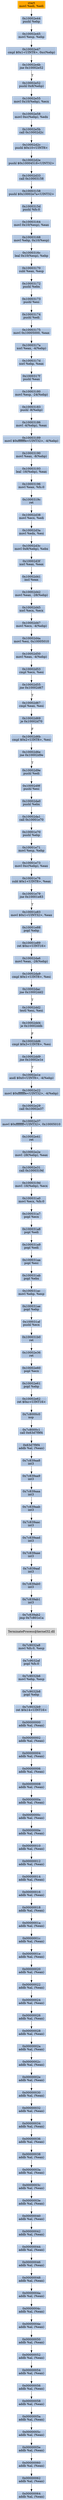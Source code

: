 digraph G {
node[shape=rectangle,style=filled,fillcolor=lightsteelblue,color=lightsteelblue]
bgcolor="transparent"
a0x10002e42movl_edi_edi[label="start\nmovl %edi, %edi",color="lightgrey",fillcolor="orange"];
a0x10002e44pushl_ebp[label="0x10002e44\npushl %ebp"];
a0x10002e45movl_esp_ebp[label="0x10002e45\nmovl %esp, %ebp"];
a0x10002e47cmpl_0x1UINT8_0xcebp_[label="0x10002e47\ncmpl $0x1<UINT8>, 0xc(%ebp)"];
a0x10002e4bjne_0x10002e52[label="0x10002e4b\njne 0x10002e52"];
a0x10002e52pushl_0x8ebp_[label="0x10002e52\npushl 0x8(%ebp)"];
a0x10002e55movl_0x10ebp__ecx[label="0x10002e55\nmovl 0x10(%ebp), %ecx"];
a0x10002e58movl_0xcebp__edx[label="0x10002e58\nmovl 0xc(%ebp), %edx"];
a0x10002e5bcall_0x10002d2c[label="0x10002e5b\ncall 0x10002d2c"];
a0x10002d2cpushl_0x10UINT8[label="0x10002d2c\npushl $0x10<UINT8>"];
a0x10002d2epushl_0x10004518UINT32[label="0x10002d2e\npushl $0x10004518<UINT32>"];
a0x10002d33call_0x10003158[label="0x10002d33\ncall 0x10003158"];
a0x10003158pushl_0x10002e7aUINT32[label="0x10003158\npushl $0x10002e7a<UINT32>"];
a0x1000315dpushl_fs_0[label="0x1000315d\npushl %fs:0"];
a0x10003164movl_0x10esp__eax[label="0x10003164\nmovl 0x10(%esp), %eax"];
a0x10003168movl_ebp_0x10esp_[label="0x10003168\nmovl %ebp, 0x10(%esp)"];
a0x1000316cleal_0x10esp__ebp[label="0x1000316c\nleal 0x10(%esp), %ebp"];
a0x10003170subl_eax_esp[label="0x10003170\nsubl %eax, %esp"];
a0x10003172pushl_ebx[label="0x10003172\npushl %ebx"];
a0x10003173pushl_esi[label="0x10003173\npushl %esi"];
a0x10003174pushl_edi[label="0x10003174\npushl %edi"];
a0x10003175movl_0x10005000_eax[label="0x10003175\nmovl 0x10005000, %eax"];
a0x1000317axorl_eax__4ebp_[label="0x1000317a\nxorl %eax, -4(%ebp)"];
a0x1000317dxorl_ebp_eax[label="0x1000317d\nxorl %ebp, %eax"];
a0x1000317fpushl_eax[label="0x1000317f\npushl %eax"];
a0x10003180movl_esp__24ebp_[label="0x10003180\nmovl %esp, -24(%ebp)"];
a0x10003183pushl__8ebp_[label="0x10003183\npushl -8(%ebp)"];
a0x10003186movl__4ebp__eax[label="0x10003186\nmovl -4(%ebp), %eax"];
a0x10003189movl_0xfffffffeUINT32__4ebp_[label="0x10003189\nmovl $0xfffffffe<UINT32>, -4(%ebp)"];
a0x10003190movl_eax__8ebp_[label="0x10003190\nmovl %eax, -8(%ebp)"];
a0x10003193leal__16ebp__eax[label="0x10003193\nleal -16(%ebp), %eax"];
a0x10003196movl_eax_fs_0[label="0x10003196\nmovl %eax, %fs:0"];
a0x1000319cret[label="0x1000319c\nret"];
a0x10002d38movl_ecx_edi[label="0x10002d38\nmovl %ecx, %edi"];
a0x10002d3amovl_edx_esi[label="0x10002d3a\nmovl %edx, %esi"];
a0x10002d3cmovl_0x8ebp__ebx[label="0x10002d3c\nmovl 0x8(%ebp), %ebx"];
a0x10002d3fxorl_eax_eax[label="0x10002d3f\nxorl %eax, %eax"];
a0x10002d41incl_eax[label="0x10002d41\nincl %eax"];
a0x10002d42movl_eax__28ebp_[label="0x10002d42\nmovl %eax, -28(%ebp)"];
a0x10002d45xorl_ecx_ecx[label="0x10002d45\nxorl %ecx, %ecx"];
a0x10002d47movl_ecx__4ebp_[label="0x10002d47\nmovl %ecx, -4(%ebp)"];
a0x10002d4amovl_esi_0x10005010[label="0x10002d4a\nmovl %esi, 0x10005010"];
a0x10002d50movl_eax__4ebp_[label="0x10002d50\nmovl %eax, -4(%ebp)"];
a0x10002d53cmpl_ecx_esi[label="0x10002d53\ncmpl %ecx, %esi"];
a0x10002d55jne_0x10002d67[label="0x10002d55\njne 0x10002d67"];
a0x10002d67cmpl_eax_esi[label="0x10002d67\ncmpl %eax, %esi"];
a0x10002d69je_0x10002d70[label="0x10002d69\nje 0x10002d70"];
a0x10002d6bcmpl_0x2UINT8_esi[label="0x10002d6b\ncmpl $0x2<UINT8>, %esi"];
a0x10002d6ejne_0x10002d9e[label="0x10002d6e\njne 0x10002d9e"];
a0x10002d9epushl_edi[label="0x10002d9e\npushl %edi"];
a0x10002d9fpushl_esi[label="0x10002d9f\npushl %esi"];
a0x10002da0pushl_ebx[label="0x10002da0\npushl %ebx"];
a0x10002da1call_0x10001e70[label="0x10002da1\ncall 0x10001e70"];
a0x10001e70pushl_ebp[label="0x10001e70\npushl %ebp"];
a0x10001e71movl_esp_ebp[label="0x10001e71\nmovl %esp, %ebp"];
a0x10001e73movl_0xcebp__eax[label="0x10001e73\nmovl 0xc(%ebp), %eax"];
a0x10001e76subl_0x1UINT8_eax[label="0x10001e76\nsubl $0x1<UINT8>, %eax"];
a0x10001e79jne_0x10001e83[label="0x10001e79\njne 0x10001e83"];
a0x10001e83movl_0x1UINT32_eax[label="0x10001e83\nmovl $0x1<UINT32>, %eax"];
a0x10001e88popl_ebp[label="0x10001e88\npopl %ebp"];
a0x10001e89ret_0xcUINT16[label="0x10001e89\nret $0xc<UINT16>"];
a0x10002da6movl_eax__28ebp_[label="0x10002da6\nmovl %eax, -28(%ebp)"];
a0x10002da9cmpl_0x1UINT8_esi[label="0x10002da9\ncmpl $0x1<UINT8>, %esi"];
a0x10002dacjne_0x10002dd2[label="0x10002dac\njne 0x10002dd2"];
a0x10002dd2testl_esi_esi[label="0x10002dd2\ntestl %esi, %esi"];
a0x10002dd4je_0x10002ddb[label="0x10002dd4\nje 0x10002ddb"];
a0x10002dd6cmpl_0x3UINT8_esi[label="0x10002dd6\ncmpl $0x3<UINT8>, %esi"];
a0x10002dd9jne_0x10002e1e[label="0x10002dd9\njne 0x10002e1e"];
a0x10002e1eandl_0x0UINT8__4ebp_[label="0x10002e1e\nandl $0x0<UINT8>, -4(%ebp)"];
a0x10002e22movl_0xfffffffeUINT32__4ebp_[label="0x10002e22\nmovl $0xfffffffe<UINT32>, -4(%ebp)"];
a0x10002e29call_0x10002e37[label="0x10002e29\ncall 0x10002e37"];
a0x10002e37movl_0xffffffffUINT32_0x10005010[label="0x10002e37\nmovl $0xffffffff<UINT32>, 0x10005010"];
a0x10002e41ret[label="0x10002e41\nret"];
a0x10002e2emovl__28ebp__eax[label="0x10002e2e\nmovl -28(%ebp), %eax"];
a0x10002e31call_0x1000319d[label="0x10002e31\ncall 0x1000319d"];
a0x1000319dmovl__16ebp__ecx[label="0x1000319d\nmovl -16(%ebp), %ecx"];
a0x100031a0movl_ecx_fs_0[label="0x100031a0\nmovl %ecx, %fs:0"];
a0x100031a7popl_ecx[label="0x100031a7\npopl %ecx"];
a0x100031a8popl_edi[label="0x100031a8\npopl %edi"];
a0x100031a9popl_edi[label="0x100031a9\npopl %edi"];
a0x100031aapopl_esi[label="0x100031aa\npopl %esi"];
a0x100031abpopl_ebx[label="0x100031ab\npopl %ebx"];
a0x100031acmovl_ebp_esp[label="0x100031ac\nmovl %ebp, %esp"];
a0x100031aepopl_ebp[label="0x100031ae\npopl %ebp"];
a0x100031afpushl_ecx[label="0x100031af\npushl %ecx"];
a0x100031b0ret[label="0x100031b0\nret"];
a0x10002e36ret[label="0x10002e36\nret"];
a0x10002e60popl_ecx[label="0x10002e60\npopl %ecx"];
a0x10002e61popl_ebp[label="0x10002e61\npopl %ebp"];
a0x10002e62ret_0xcUINT16[label="0x10002e62\nret $0xc<UINT16>"];
a0x7c8000c0nop_[label="0x7c8000c0\nnop "];
a0x7c8000c1call_0x63d7f9f4[label="0x7c8000c1\ncall 0x63d7f9f4"];
a0x63d7f9f4addb_al_eax_[label="0x63d7f9f4\naddb %al, (%eax)"];
a0x7c839aa8int3_[label="0x7c839aa8\nint3 "];
a0x7c839aa9int3_[label="0x7c839aa9\nint3 "];
a0x7c839aaaint3_[label="0x7c839aaa\nint3 "];
a0x7c839aabint3_[label="0x7c839aab\nint3 "];
a0x7c839aacint3_[label="0x7c839aac\nint3 "];
a0x7c839aadint3_[label="0x7c839aad\nint3 "];
a0x7c839aaeint3_[label="0x7c839aae\nint3 "];
a0x7c839aafint3_[label="0x7c839aaf\nint3 "];
a0x7c839ab0int3_[label="0x7c839ab0\nint3 "];
a0x7c839ab1int3_[label="0x7c839ab1\nint3 "];
a0x7c839ab2jmp_0x7c801e1a[label="0x7c839ab2\njmp 0x7c801e1a"];
TerminateProcess_kernel32_dll[label="TerminateProcess@kernel32.dll",color="lightgrey",fillcolor="lightgrey"];
a0x7c9032a8movl_fs_0_esp[label="0x7c9032a8\nmovl %fs:0, %esp"];
a0x7c9032afpopl_fs_0[label="0x7c9032af\npopl %fs:0"];
a0x7c9032b6movl_ebp_esp[label="0x7c9032b6\nmovl %ebp, %esp"];
a0x7c9032b8popl_ebp[label="0x7c9032b8\npopl %ebp"];
a0x7c9032b9ret_0x14UINT16[label="0x7c9032b9\nret $0x14<UINT16>"];
a0x00000000addb_al_eax_[label="0x00000000\naddb %al, (%eax)"];
a0x00000002addb_al_eax_[label="0x00000002\naddb %al, (%eax)"];
a0x00000004addb_al_eax_[label="0x00000004\naddb %al, (%eax)"];
a0x00000006addb_al_eax_[label="0x00000006\naddb %al, (%eax)"];
a0x00000008addb_al_eax_[label="0x00000008\naddb %al, (%eax)"];
a0x0000000aaddb_al_eax_[label="0x0000000a\naddb %al, (%eax)"];
a0x0000000caddb_al_eax_[label="0x0000000c\naddb %al, (%eax)"];
a0x0000000eaddb_al_eax_[label="0x0000000e\naddb %al, (%eax)"];
a0x00000010addb_al_eax_[label="0x00000010\naddb %al, (%eax)"];
a0x00000012addb_al_eax_[label="0x00000012\naddb %al, (%eax)"];
a0x00000014addb_al_eax_[label="0x00000014\naddb %al, (%eax)"];
a0x00000016addb_al_eax_[label="0x00000016\naddb %al, (%eax)"];
a0x00000018addb_al_eax_[label="0x00000018\naddb %al, (%eax)"];
a0x0000001aaddb_al_eax_[label="0x0000001a\naddb %al, (%eax)"];
a0x0000001caddb_al_eax_[label="0x0000001c\naddb %al, (%eax)"];
a0x0000001eaddb_al_eax_[label="0x0000001e\naddb %al, (%eax)"];
a0x00000020addb_al_eax_[label="0x00000020\naddb %al, (%eax)"];
a0x00000022addb_al_eax_[label="0x00000022\naddb %al, (%eax)"];
a0x00000024addb_al_eax_[label="0x00000024\naddb %al, (%eax)"];
a0x00000026addb_al_eax_[label="0x00000026\naddb %al, (%eax)"];
a0x00000028addb_al_eax_[label="0x00000028\naddb %al, (%eax)"];
a0x0000002aaddb_al_eax_[label="0x0000002a\naddb %al, (%eax)"];
a0x0000002caddb_al_eax_[label="0x0000002c\naddb %al, (%eax)"];
a0x0000002eaddb_al_eax_[label="0x0000002e\naddb %al, (%eax)"];
a0x00000030addb_al_eax_[label="0x00000030\naddb %al, (%eax)"];
a0x00000032addb_al_eax_[label="0x00000032\naddb %al, (%eax)"];
a0x00000034addb_al_eax_[label="0x00000034\naddb %al, (%eax)"];
a0x00000036addb_al_eax_[label="0x00000036\naddb %al, (%eax)"];
a0x00000038addb_al_eax_[label="0x00000038\naddb %al, (%eax)"];
a0x0000003aaddb_al_eax_[label="0x0000003a\naddb %al, (%eax)"];
a0x0000003caddb_al_eax_[label="0x0000003c\naddb %al, (%eax)"];
a0x0000003eaddb_al_eax_[label="0x0000003e\naddb %al, (%eax)"];
a0x00000040addb_al_eax_[label="0x00000040\naddb %al, (%eax)"];
a0x00000042addb_al_eax_[label="0x00000042\naddb %al, (%eax)"];
a0x00000044addb_al_eax_[label="0x00000044\naddb %al, (%eax)"];
a0x00000046addb_al_eax_[label="0x00000046\naddb %al, (%eax)"];
a0x00000048addb_al_eax_[label="0x00000048\naddb %al, (%eax)"];
a0x0000004aaddb_al_eax_[label="0x0000004a\naddb %al, (%eax)"];
a0x0000004caddb_al_eax_[label="0x0000004c\naddb %al, (%eax)"];
a0x0000004eaddb_al_eax_[label="0x0000004e\naddb %al, (%eax)"];
a0x00000050addb_al_eax_[label="0x00000050\naddb %al, (%eax)"];
a0x00000052addb_al_eax_[label="0x00000052\naddb %al, (%eax)"];
a0x00000054addb_al_eax_[label="0x00000054\naddb %al, (%eax)"];
a0x00000056addb_al_eax_[label="0x00000056\naddb %al, (%eax)"];
a0x00000058addb_al_eax_[label="0x00000058\naddb %al, (%eax)"];
a0x0000005aaddb_al_eax_[label="0x0000005a\naddb %al, (%eax)"];
a0x0000005caddb_al_eax_[label="0x0000005c\naddb %al, (%eax)"];
a0x0000005eaddb_al_eax_[label="0x0000005e\naddb %al, (%eax)"];
a0x00000060addb_al_eax_[label="0x00000060\naddb %al, (%eax)"];
a0x00000062addb_al_eax_[label="0x00000062\naddb %al, (%eax)"];
a0x00000064addb_al_eax_[label="0x00000064\naddb %al, (%eax)"];
a0x10002e42movl_edi_edi -> a0x10002e44pushl_ebp [color="#000000"];
a0x10002e44pushl_ebp -> a0x10002e45movl_esp_ebp [color="#000000"];
a0x10002e45movl_esp_ebp -> a0x10002e47cmpl_0x1UINT8_0xcebp_ [color="#000000"];
a0x10002e47cmpl_0x1UINT8_0xcebp_ -> a0x10002e4bjne_0x10002e52 [color="#000000"];
a0x10002e4bjne_0x10002e52 -> a0x10002e52pushl_0x8ebp_ [color="#000000",label="T"];
a0x10002e52pushl_0x8ebp_ -> a0x10002e55movl_0x10ebp__ecx [color="#000000"];
a0x10002e55movl_0x10ebp__ecx -> a0x10002e58movl_0xcebp__edx [color="#000000"];
a0x10002e58movl_0xcebp__edx -> a0x10002e5bcall_0x10002d2c [color="#000000"];
a0x10002e5bcall_0x10002d2c -> a0x10002d2cpushl_0x10UINT8 [color="#000000"];
a0x10002d2cpushl_0x10UINT8 -> a0x10002d2epushl_0x10004518UINT32 [color="#000000"];
a0x10002d2epushl_0x10004518UINT32 -> a0x10002d33call_0x10003158 [color="#000000"];
a0x10002d33call_0x10003158 -> a0x10003158pushl_0x10002e7aUINT32 [color="#000000"];
a0x10003158pushl_0x10002e7aUINT32 -> a0x1000315dpushl_fs_0 [color="#000000"];
a0x1000315dpushl_fs_0 -> a0x10003164movl_0x10esp__eax [color="#000000"];
a0x10003164movl_0x10esp__eax -> a0x10003168movl_ebp_0x10esp_ [color="#000000"];
a0x10003168movl_ebp_0x10esp_ -> a0x1000316cleal_0x10esp__ebp [color="#000000"];
a0x1000316cleal_0x10esp__ebp -> a0x10003170subl_eax_esp [color="#000000"];
a0x10003170subl_eax_esp -> a0x10003172pushl_ebx [color="#000000"];
a0x10003172pushl_ebx -> a0x10003173pushl_esi [color="#000000"];
a0x10003173pushl_esi -> a0x10003174pushl_edi [color="#000000"];
a0x10003174pushl_edi -> a0x10003175movl_0x10005000_eax [color="#000000"];
a0x10003175movl_0x10005000_eax -> a0x1000317axorl_eax__4ebp_ [color="#000000"];
a0x1000317axorl_eax__4ebp_ -> a0x1000317dxorl_ebp_eax [color="#000000"];
a0x1000317dxorl_ebp_eax -> a0x1000317fpushl_eax [color="#000000"];
a0x1000317fpushl_eax -> a0x10003180movl_esp__24ebp_ [color="#000000"];
a0x10003180movl_esp__24ebp_ -> a0x10003183pushl__8ebp_ [color="#000000"];
a0x10003183pushl__8ebp_ -> a0x10003186movl__4ebp__eax [color="#000000"];
a0x10003186movl__4ebp__eax -> a0x10003189movl_0xfffffffeUINT32__4ebp_ [color="#000000"];
a0x10003189movl_0xfffffffeUINT32__4ebp_ -> a0x10003190movl_eax__8ebp_ [color="#000000"];
a0x10003190movl_eax__8ebp_ -> a0x10003193leal__16ebp__eax [color="#000000"];
a0x10003193leal__16ebp__eax -> a0x10003196movl_eax_fs_0 [color="#000000"];
a0x10003196movl_eax_fs_0 -> a0x1000319cret [color="#000000"];
a0x1000319cret -> a0x10002d38movl_ecx_edi [color="#000000"];
a0x10002d38movl_ecx_edi -> a0x10002d3amovl_edx_esi [color="#000000"];
a0x10002d3amovl_edx_esi -> a0x10002d3cmovl_0x8ebp__ebx [color="#000000"];
a0x10002d3cmovl_0x8ebp__ebx -> a0x10002d3fxorl_eax_eax [color="#000000"];
a0x10002d3fxorl_eax_eax -> a0x10002d41incl_eax [color="#000000"];
a0x10002d41incl_eax -> a0x10002d42movl_eax__28ebp_ [color="#000000"];
a0x10002d42movl_eax__28ebp_ -> a0x10002d45xorl_ecx_ecx [color="#000000"];
a0x10002d45xorl_ecx_ecx -> a0x10002d47movl_ecx__4ebp_ [color="#000000"];
a0x10002d47movl_ecx__4ebp_ -> a0x10002d4amovl_esi_0x10005010 [color="#000000"];
a0x10002d4amovl_esi_0x10005010 -> a0x10002d50movl_eax__4ebp_ [color="#000000"];
a0x10002d50movl_eax__4ebp_ -> a0x10002d53cmpl_ecx_esi [color="#000000"];
a0x10002d53cmpl_ecx_esi -> a0x10002d55jne_0x10002d67 [color="#000000"];
a0x10002d55jne_0x10002d67 -> a0x10002d67cmpl_eax_esi [color="#000000",label="T"];
a0x10002d67cmpl_eax_esi -> a0x10002d69je_0x10002d70 [color="#000000"];
a0x10002d69je_0x10002d70 -> a0x10002d6bcmpl_0x2UINT8_esi [color="#000000",label="F"];
a0x10002d6bcmpl_0x2UINT8_esi -> a0x10002d6ejne_0x10002d9e [color="#000000"];
a0x10002d6ejne_0x10002d9e -> a0x10002d9epushl_edi [color="#000000",label="T"];
a0x10002d9epushl_edi -> a0x10002d9fpushl_esi [color="#000000"];
a0x10002d9fpushl_esi -> a0x10002da0pushl_ebx [color="#000000"];
a0x10002da0pushl_ebx -> a0x10002da1call_0x10001e70 [color="#000000"];
a0x10002da1call_0x10001e70 -> a0x10001e70pushl_ebp [color="#000000"];
a0x10001e70pushl_ebp -> a0x10001e71movl_esp_ebp [color="#000000"];
a0x10001e71movl_esp_ebp -> a0x10001e73movl_0xcebp__eax [color="#000000"];
a0x10001e73movl_0xcebp__eax -> a0x10001e76subl_0x1UINT8_eax [color="#000000"];
a0x10001e76subl_0x1UINT8_eax -> a0x10001e79jne_0x10001e83 [color="#000000"];
a0x10001e79jne_0x10001e83 -> a0x10001e83movl_0x1UINT32_eax [color="#000000",label="T"];
a0x10001e83movl_0x1UINT32_eax -> a0x10001e88popl_ebp [color="#000000"];
a0x10001e88popl_ebp -> a0x10001e89ret_0xcUINT16 [color="#000000"];
a0x10001e89ret_0xcUINT16 -> a0x10002da6movl_eax__28ebp_ [color="#000000"];
a0x10002da6movl_eax__28ebp_ -> a0x10002da9cmpl_0x1UINT8_esi [color="#000000"];
a0x10002da9cmpl_0x1UINT8_esi -> a0x10002dacjne_0x10002dd2 [color="#000000"];
a0x10002dacjne_0x10002dd2 -> a0x10002dd2testl_esi_esi [color="#000000",label="T"];
a0x10002dd2testl_esi_esi -> a0x10002dd4je_0x10002ddb [color="#000000"];
a0x10002dd4je_0x10002ddb -> a0x10002dd6cmpl_0x3UINT8_esi [color="#000000",label="F"];
a0x10002dd6cmpl_0x3UINT8_esi -> a0x10002dd9jne_0x10002e1e [color="#000000"];
a0x10002dd9jne_0x10002e1e -> a0x10002e1eandl_0x0UINT8__4ebp_ [color="#000000",label="T"];
a0x10002e1eandl_0x0UINT8__4ebp_ -> a0x10002e22movl_0xfffffffeUINT32__4ebp_ [color="#000000"];
a0x10002e22movl_0xfffffffeUINT32__4ebp_ -> a0x10002e29call_0x10002e37 [color="#000000"];
a0x10002e29call_0x10002e37 -> a0x10002e37movl_0xffffffffUINT32_0x10005010 [color="#000000"];
a0x10002e37movl_0xffffffffUINT32_0x10005010 -> a0x10002e41ret [color="#000000"];
a0x10002e41ret -> a0x10002e2emovl__28ebp__eax [color="#000000"];
a0x10002e2emovl__28ebp__eax -> a0x10002e31call_0x1000319d [color="#000000"];
a0x10002e31call_0x1000319d -> a0x1000319dmovl__16ebp__ecx [color="#000000"];
a0x1000319dmovl__16ebp__ecx -> a0x100031a0movl_ecx_fs_0 [color="#000000"];
a0x100031a0movl_ecx_fs_0 -> a0x100031a7popl_ecx [color="#000000"];
a0x100031a7popl_ecx -> a0x100031a8popl_edi [color="#000000"];
a0x100031a8popl_edi -> a0x100031a9popl_edi [color="#000000"];
a0x100031a9popl_edi -> a0x100031aapopl_esi [color="#000000"];
a0x100031aapopl_esi -> a0x100031abpopl_ebx [color="#000000"];
a0x100031abpopl_ebx -> a0x100031acmovl_ebp_esp [color="#000000"];
a0x100031acmovl_ebp_esp -> a0x100031aepopl_ebp [color="#000000"];
a0x100031aepopl_ebp -> a0x100031afpushl_ecx [color="#000000"];
a0x100031afpushl_ecx -> a0x100031b0ret [color="#000000"];
a0x100031b0ret -> a0x10002e36ret [color="#000000"];
a0x10002e36ret -> a0x10002e60popl_ecx [color="#000000"];
a0x10002e60popl_ecx -> a0x10002e61popl_ebp [color="#000000"];
a0x10002e61popl_ebp -> a0x10002e62ret_0xcUINT16 [color="#000000"];
a0x10002e62ret_0xcUINT16 -> a0x7c8000c0nop_ [color="#000000"];
a0x7c8000c0nop_ -> a0x7c8000c1call_0x63d7f9f4 [color="#000000"];
a0x7c8000c1call_0x63d7f9f4 -> a0x63d7f9f4addb_al_eax_ [color="#000000"];
a0x63d7f9f4addb_al_eax_ -> a0x7c839aa8int3_ [color="#000000"];
a0x7c839aa8int3_ -> a0x7c839aa9int3_ [color="#000000"];
a0x7c839aa9int3_ -> a0x7c839aaaint3_ [color="#000000"];
a0x7c839aaaint3_ -> a0x7c839aabint3_ [color="#000000"];
a0x7c839aabint3_ -> a0x7c839aacint3_ [color="#000000"];
a0x7c839aacint3_ -> a0x7c839aadint3_ [color="#000000"];
a0x7c839aadint3_ -> a0x7c839aaeint3_ [color="#000000"];
a0x7c839aaeint3_ -> a0x7c839aafint3_ [color="#000000"];
a0x7c839aafint3_ -> a0x7c839ab0int3_ [color="#000000"];
a0x7c839ab0int3_ -> a0x7c839ab1int3_ [color="#000000"];
a0x7c839ab1int3_ -> a0x7c839ab2jmp_0x7c801e1a [color="#000000"];
a0x7c839ab2jmp_0x7c801e1a -> TerminateProcess_kernel32_dll [color="#000000"];
TerminateProcess_kernel32_dll -> a0x7c9032a8movl_fs_0_esp [color="#000000"];
a0x7c9032a8movl_fs_0_esp -> a0x7c9032afpopl_fs_0 [color="#000000"];
a0x7c9032afpopl_fs_0 -> a0x7c9032b6movl_ebp_esp [color="#000000"];
a0x7c9032b6movl_ebp_esp -> a0x7c9032b8popl_ebp [color="#000000"];
a0x7c9032b8popl_ebp -> a0x7c9032b9ret_0x14UINT16 [color="#000000"];
a0x7c9032b9ret_0x14UINT16 -> a0x00000000addb_al_eax_ [color="#000000"];
a0x00000000addb_al_eax_ -> a0x00000002addb_al_eax_ [color="#000000"];
a0x00000002addb_al_eax_ -> a0x00000004addb_al_eax_ [color="#000000"];
a0x00000004addb_al_eax_ -> a0x00000006addb_al_eax_ [color="#000000"];
a0x00000006addb_al_eax_ -> a0x00000008addb_al_eax_ [color="#000000"];
a0x00000008addb_al_eax_ -> a0x0000000aaddb_al_eax_ [color="#000000"];
a0x0000000aaddb_al_eax_ -> a0x0000000caddb_al_eax_ [color="#000000"];
a0x0000000caddb_al_eax_ -> a0x0000000eaddb_al_eax_ [color="#000000"];
a0x0000000eaddb_al_eax_ -> a0x00000010addb_al_eax_ [color="#000000"];
a0x00000010addb_al_eax_ -> a0x00000012addb_al_eax_ [color="#000000"];
a0x00000012addb_al_eax_ -> a0x00000014addb_al_eax_ [color="#000000"];
a0x00000014addb_al_eax_ -> a0x00000016addb_al_eax_ [color="#000000"];
a0x00000016addb_al_eax_ -> a0x00000018addb_al_eax_ [color="#000000"];
a0x00000018addb_al_eax_ -> a0x0000001aaddb_al_eax_ [color="#000000"];
a0x0000001aaddb_al_eax_ -> a0x0000001caddb_al_eax_ [color="#000000"];
a0x0000001caddb_al_eax_ -> a0x0000001eaddb_al_eax_ [color="#000000"];
a0x0000001eaddb_al_eax_ -> a0x00000020addb_al_eax_ [color="#000000"];
a0x00000020addb_al_eax_ -> a0x00000022addb_al_eax_ [color="#000000"];
a0x00000022addb_al_eax_ -> a0x00000024addb_al_eax_ [color="#000000"];
a0x00000024addb_al_eax_ -> a0x00000026addb_al_eax_ [color="#000000"];
a0x00000026addb_al_eax_ -> a0x00000028addb_al_eax_ [color="#000000"];
a0x00000028addb_al_eax_ -> a0x0000002aaddb_al_eax_ [color="#000000"];
a0x0000002aaddb_al_eax_ -> a0x0000002caddb_al_eax_ [color="#000000"];
a0x0000002caddb_al_eax_ -> a0x0000002eaddb_al_eax_ [color="#000000"];
a0x0000002eaddb_al_eax_ -> a0x00000030addb_al_eax_ [color="#000000"];
a0x00000030addb_al_eax_ -> a0x00000032addb_al_eax_ [color="#000000"];
a0x00000032addb_al_eax_ -> a0x00000034addb_al_eax_ [color="#000000"];
a0x00000034addb_al_eax_ -> a0x00000036addb_al_eax_ [color="#000000"];
a0x00000036addb_al_eax_ -> a0x00000038addb_al_eax_ [color="#000000"];
a0x00000038addb_al_eax_ -> a0x0000003aaddb_al_eax_ [color="#000000"];
a0x0000003aaddb_al_eax_ -> a0x0000003caddb_al_eax_ [color="#000000"];
a0x0000003caddb_al_eax_ -> a0x0000003eaddb_al_eax_ [color="#000000"];
a0x0000003eaddb_al_eax_ -> a0x00000040addb_al_eax_ [color="#000000"];
a0x00000040addb_al_eax_ -> a0x00000042addb_al_eax_ [color="#000000"];
a0x00000042addb_al_eax_ -> a0x00000044addb_al_eax_ [color="#000000"];
a0x00000044addb_al_eax_ -> a0x00000046addb_al_eax_ [color="#000000"];
a0x00000046addb_al_eax_ -> a0x00000048addb_al_eax_ [color="#000000"];
a0x00000048addb_al_eax_ -> a0x0000004aaddb_al_eax_ [color="#000000"];
a0x0000004aaddb_al_eax_ -> a0x0000004caddb_al_eax_ [color="#000000"];
a0x0000004caddb_al_eax_ -> a0x0000004eaddb_al_eax_ [color="#000000"];
a0x0000004eaddb_al_eax_ -> a0x00000050addb_al_eax_ [color="#000000"];
a0x00000050addb_al_eax_ -> a0x00000052addb_al_eax_ [color="#000000"];
a0x00000052addb_al_eax_ -> a0x00000054addb_al_eax_ [color="#000000"];
a0x00000054addb_al_eax_ -> a0x00000056addb_al_eax_ [color="#000000"];
a0x00000056addb_al_eax_ -> a0x00000058addb_al_eax_ [color="#000000"];
a0x00000058addb_al_eax_ -> a0x0000005aaddb_al_eax_ [color="#000000"];
a0x0000005aaddb_al_eax_ -> a0x0000005caddb_al_eax_ [color="#000000"];
a0x0000005caddb_al_eax_ -> a0x0000005eaddb_al_eax_ [color="#000000"];
a0x0000005eaddb_al_eax_ -> a0x00000060addb_al_eax_ [color="#000000"];
a0x00000060addb_al_eax_ -> a0x00000062addb_al_eax_ [color="#000000"];
a0x00000062addb_al_eax_ -> a0x00000064addb_al_eax_ [color="#000000"];
}
